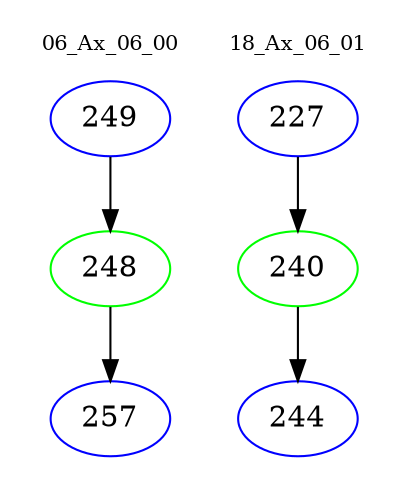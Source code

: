 digraph{
subgraph cluster_0 {
color = white
label = "06_Ax_06_00";
fontsize=10;
T0_249 [label="249", color="blue"]
T0_249 -> T0_248 [color="black"]
T0_248 [label="248", color="green"]
T0_248 -> T0_257 [color="black"]
T0_257 [label="257", color="blue"]
}
subgraph cluster_1 {
color = white
label = "18_Ax_06_01";
fontsize=10;
T1_227 [label="227", color="blue"]
T1_227 -> T1_240 [color="black"]
T1_240 [label="240", color="green"]
T1_240 -> T1_244 [color="black"]
T1_244 [label="244", color="blue"]
}
}

